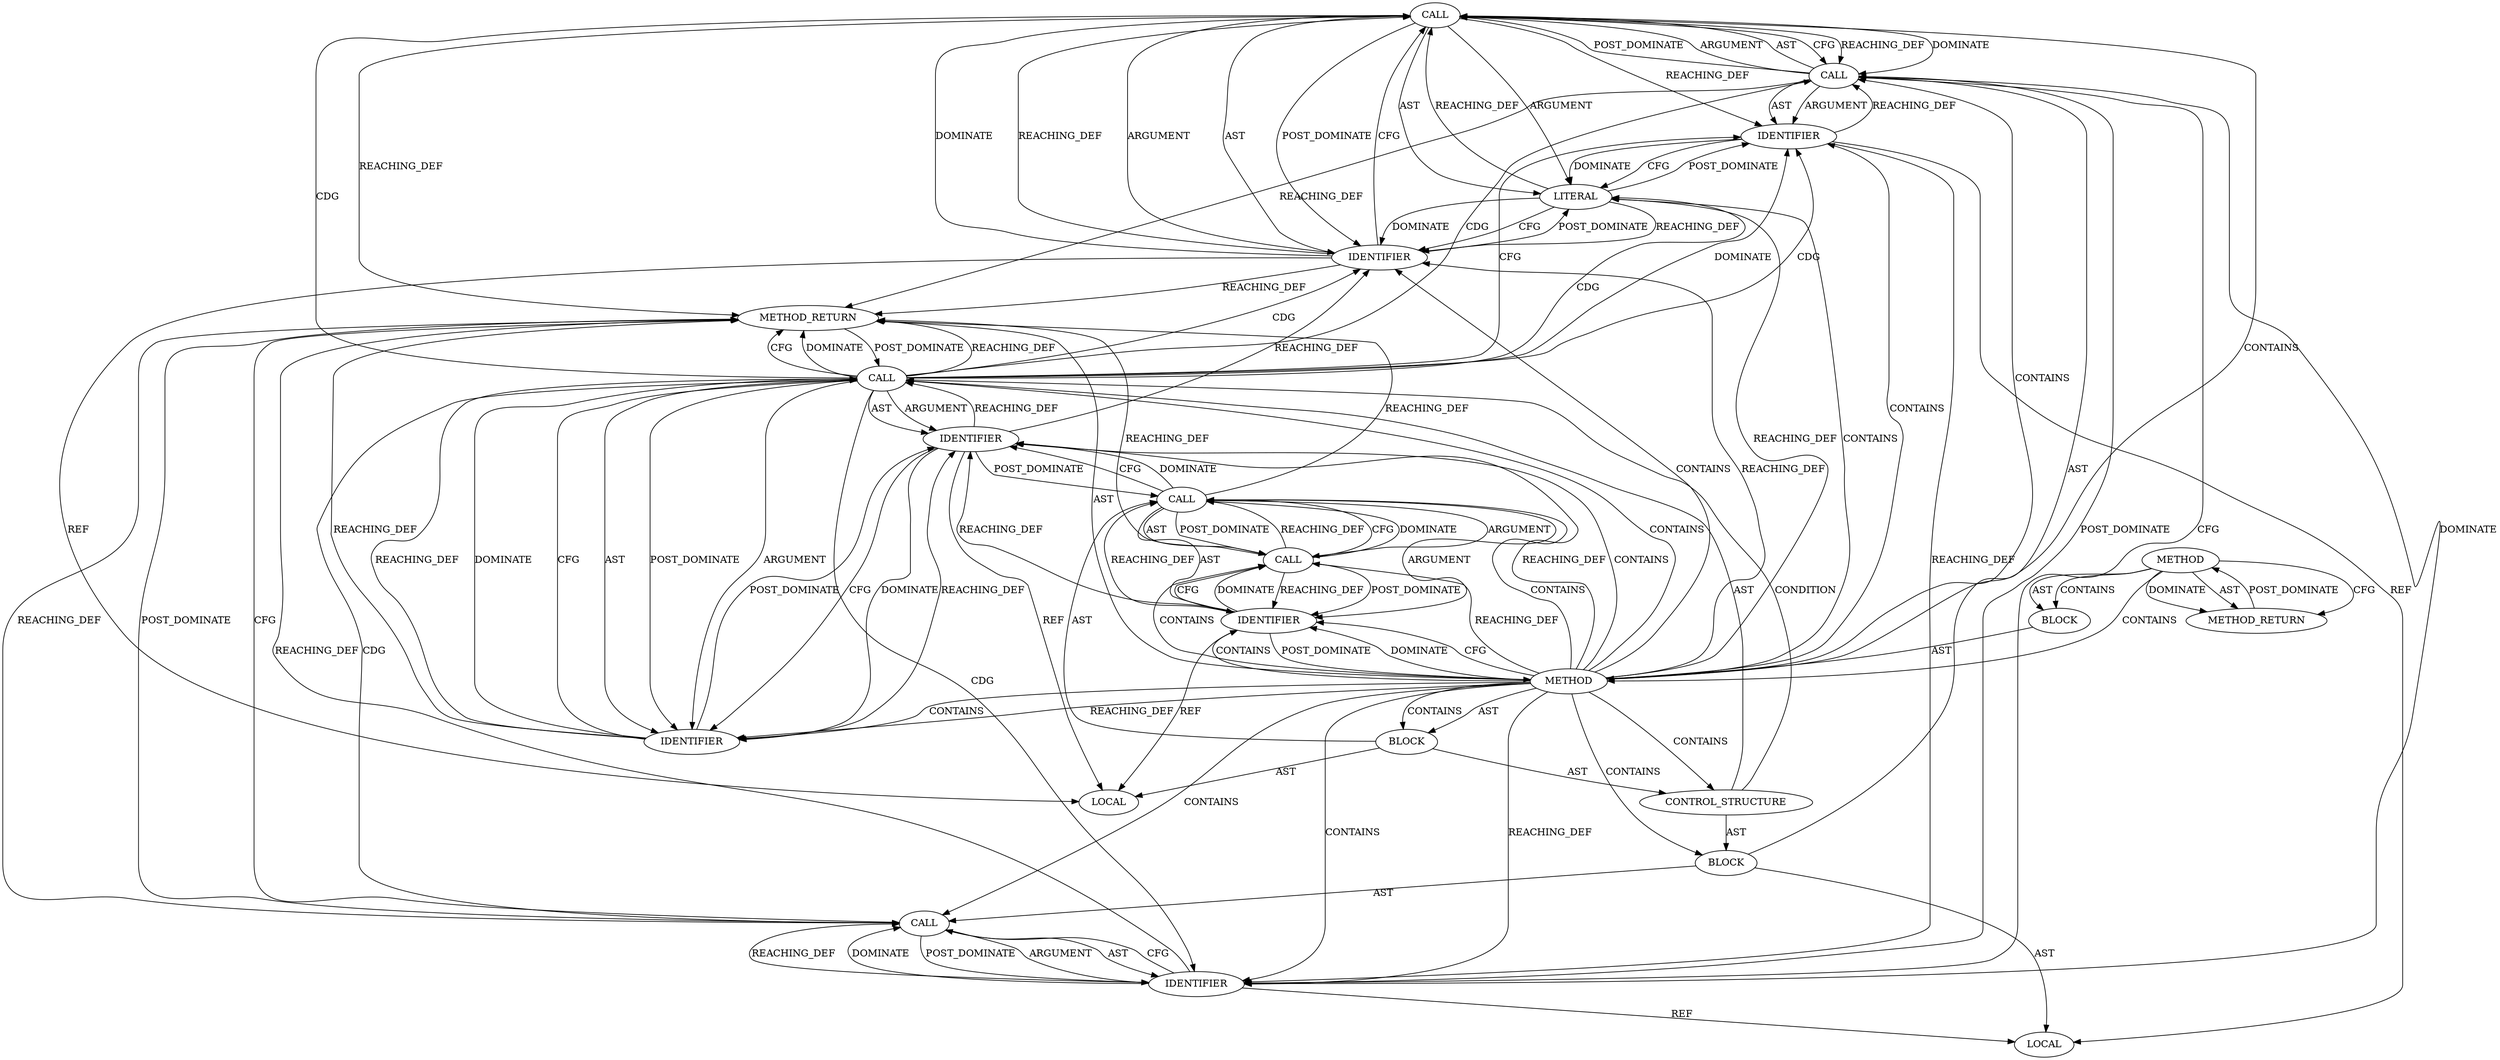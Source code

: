 digraph {
  22 [label=CALL ORDER=2 ARGUMENT_INDEX=2 CODE="2*x" COLUMN_NUMBER=10 METHOD_FULL_NAME="<operator>.multiplication" LINE_NUMBER=4 TYPE_FULL_NAME="<empty>" DISPATCH_TYPE="STATIC_DISPATCH" SIGNATURE="" NAME="<operator>.multiplication"]
  20 [label=CALL ORDER=2 ARGUMENT_INDEX=-1 CODE="y = 2*x" COLUMN_NUMBER=6 METHOD_FULL_NAME="<operator>.assignment" LINE_NUMBER=4 TYPE_FULL_NAME="<empty>" DISPATCH_TYPE="STATIC_DISPATCH" SIGNATURE="" NAME="<operator>.assignment"]
  15 [label=CALL ORDER=1 ARGUMENT_INDEX=-1 CODE="x < MAX" COLUMN_NUMBER=6 METHOD_FULL_NAME="<operator>.lessThan" LINE_NUMBER=3 TYPE_FULL_NAME="<empty>" DISPATCH_TYPE="STATIC_DISPATCH" SIGNATURE="" NAME="<operator>.lessThan"]
  24 [label=IDENTIFIER ORDER=2 ARGUMENT_INDEX=2 CODE="x" COLUMN_NUMBER=12 LINE_NUMBER=4 TYPE_FULL_NAME="int" NAME="x"]
  18 [label=BLOCK ORDER=2 ARGUMENT_INDEX=-1 CODE="{
	int y = 2*x;
	sink(y);
  }" COLUMN_NUMBER=15 LINE_NUMBER=3 TYPE_FULL_NAME="void"]
  23 [label=LITERAL ORDER=1 ARGUMENT_INDEX=1 CODE="2" COLUMN_NUMBER=10 LINE_NUMBER=4 TYPE_FULL_NAME="int"]
  26 [label=IDENTIFIER ORDER=1 ARGUMENT_INDEX=1 CODE="y" COLUMN_NUMBER=7 LINE_NUMBER=5 TYPE_FULL_NAME="int" NAME="y"]
  13 [label=CALL ORDER=2 ARGUMENT_INDEX=2 CODE="source()" COLUMN_NUMBER=11 METHOD_FULL_NAME="source" LINE_NUMBER=2 TYPE_FULL_NAME="<empty>" DISPATCH_TYPE="STATIC_DISPATCH" SIGNATURE="" NAME="source"]
  25 [label=CALL ORDER=3 ARGUMENT_INDEX=-1 CODE="sink(y)" COLUMN_NUMBER=2 METHOD_FULL_NAME="sink" LINE_NUMBER=5 TYPE_FULL_NAME="<empty>" DISPATCH_TYPE="STATIC_DISPATCH" SIGNATURE="" NAME="sink"]
  7 [label=BLOCK ORDER=1 ARGUMENT_INDEX=-1 CODE="<empty>" COLUMN_NUMBER=1 LINE_NUMBER=1 TYPE_FULL_NAME="ANY"]
  9 [label=BLOCK ORDER=1 ARGUMENT_INDEX=-1 CODE="{
  int x = source();
  if(x < MAX) {
	int y = 2*x;
	sink(y);
  }
}" COLUMN_NUMBER=13 LINE_NUMBER=1 TYPE_FULL_NAME="void"]
  12 [label=IDENTIFIER ORDER=1 ARGUMENT_INDEX=1 CODE="x" COLUMN_NUMBER=7 LINE_NUMBER=2 TYPE_FULL_NAME="int" NAME="x"]
  10 [label=LOCAL ORDER=1 CODE="int x" COLUMN_NUMBER=7 LINE_NUMBER=2 TYPE_FULL_NAME="int" NAME="x"]
  17 [label=IDENTIFIER ORDER=2 ARGUMENT_INDEX=2 CODE="MAX" COLUMN_NUMBER=10 LINE_NUMBER=3 TYPE_FULL_NAME="ANY" NAME="MAX"]
  16 [label=IDENTIFIER ORDER=1 ARGUMENT_INDEX=1 CODE="x" COLUMN_NUMBER=6 LINE_NUMBER=3 TYPE_FULL_NAME="int" NAME="x"]
  11 [label=CALL ORDER=2 ARGUMENT_INDEX=-1 CODE="x = source()" COLUMN_NUMBER=7 METHOD_FULL_NAME="<operator>.assignment" LINE_NUMBER=2 TYPE_FULL_NAME="<empty>" DISPATCH_TYPE="STATIC_DISPATCH" SIGNATURE="" NAME="<operator>.assignment"]
  8 [label=METHOD COLUMN_NUMBER=1 LINE_NUMBER=1 COLUMN_NUMBER_END=1 IS_EXTERNAL=false SIGNATURE="void foo ()" NAME="foo" AST_PARENT_TYPE="TYPE_DECL" AST_PARENT_FULL_NAME="test.c:<global>" ORDER=1 CODE="void foo () {
  int x = source();
  if(x < MAX) {
	int y = 2*x;
	sink(y);
  }
}" FULL_NAME="foo" LINE_NUMBER_END=7 FILENAME="test.c"]
  27 [label=METHOD_RETURN ORDER=2 CODE="RET" COLUMN_NUMBER=1 LINE_NUMBER=1 TYPE_FULL_NAME="void" EVALUATION_STRATEGY="BY_VALUE"]
  19 [label=LOCAL ORDER=1 CODE="int y" COLUMN_NUMBER=6 LINE_NUMBER=4 TYPE_FULL_NAME="int" NAME="y"]
  21 [label=IDENTIFIER ORDER=1 ARGUMENT_INDEX=1 CODE="y" COLUMN_NUMBER=6 LINE_NUMBER=4 TYPE_FULL_NAME="int" NAME="y"]
  29 [label=METHOD_RETURN ORDER=2 CODE="RET" COLUMN_NUMBER=1 LINE_NUMBER=1 TYPE_FULL_NAME="ANY" EVALUATION_STRATEGY="BY_VALUE"]
  14 [label=CONTROL_STRUCTURE CONTROL_STRUCTURE_TYPE="IF" ORDER=3 PARSER_TYPE_NAME="CASTIfStatement" ARGUMENT_INDEX=-1 CODE="if (x < MAX)" COLUMN_NUMBER=3 LINE_NUMBER=3]
  6 [label=METHOD COLUMN_NUMBER=1 LINE_NUMBER=1 COLUMN_NUMBER_END=1 IS_EXTERNAL=false SIGNATURE="" NAME="<global>" AST_PARENT_TYPE="TYPE_DECL" AST_PARENT_FULL_NAME="test.c:<global>" ORDER=1 CODE="<global>" FULL_NAME="test.c:<global>" LINE_NUMBER_END=7 FILENAME="test.c"]
  9 -> 14 [label=AST ]
  14 -> 15 [label=CONDITION ]
  22 -> 20 [label=CFG ]
  6 -> 29 [label=CFG ]
  24 -> 22 [label=CFG ]
  26 -> 25 [label=CFG ]
  15 -> 16 [label=AST ]
  6 -> 7 [label=CONTAINS ]
  13 -> 11 [label=REACHING_DEF VARIABLE="source()"]
  25 -> 27 [label=CFG ]
  25 -> 27 [label=REACHING_DEF VARIABLE="sink(y)"]
  16 -> 15 [label=REACHING_DEF VARIABLE="x"]
  8 -> 15 [label=CONTAINS ]
  27 -> 15 [label=POST_DOMINATE ]
  15 -> 23 [label=CDG ]
  8 -> 26 [label=CONTAINS ]
  15 -> 16 [label=ARGUMENT ]
  23 -> 21 [label=POST_DOMINATE ]
  21 -> 26 [label=REACHING_DEF VARIABLE="y"]
  21 -> 20 [label=REACHING_DEF VARIABLE="y"]
  8 -> 25 [label=CONTAINS ]
  13 -> 12 [label=REACHING_DEF VARIABLE="source()"]
  24 -> 23 [label=POST_DOMINATE ]
  21 -> 23 [label=CFG ]
  15 -> 17 [label=AST ]
  8 -> 11 [label=CONTAINS ]
  8 -> 12 [label=DOMINATE ]
  20 -> 26 [label=CFG ]
  8 -> 24 [label=REACHING_DEF VARIABLE=""]
  8 -> 20 [label=CONTAINS ]
  8 -> 16 [label=REACHING_DEF VARIABLE=""]
  21 -> 23 [label=DOMINATE ]
  11 -> 16 [label=CFG ]
  8 -> 9 [label=CONTAINS ]
  13 -> 11 [label=CFG ]
  21 -> 19 [label=REF ]
  11 -> 13 [label=ARGUMENT ]
  15 -> 26 [label=CDG ]
  18 -> 19 [label=AST ]
  17 -> 15 [label=REACHING_DEF VARIABLE="MAX"]
  29 -> 6 [label=POST_DOMINATE ]
  6 -> 29 [label=DOMINATE ]
  12 -> 13 [label=CFG ]
  24 -> 22 [label=DOMINATE ]
  14 -> 18 [label=AST ]
  11 -> 27 [label=REACHING_DEF VARIABLE="x = source()"]
  8 -> 16 [label=CONTAINS ]
  12 -> 16 [label=REACHING_DEF VARIABLE="x"]
  24 -> 22 [label=REACHING_DEF VARIABLE="x"]
  8 -> 21 [label=CONTAINS ]
  12 -> 8 [label=POST_DOMINATE ]
  15 -> 27 [label=REACHING_DEF VARIABLE="x < MAX"]
  18 -> 25 [label=AST ]
  8 -> 27 [label=AST ]
  8 -> 26 [label=REACHING_DEF VARIABLE=""]
  26 -> 19 [label=REF ]
  22 -> 20 [label=REACHING_DEF VARIABLE="2*x"]
  6 -> 7 [label=AST ]
  8 -> 13 [label=REACHING_DEF VARIABLE=""]
  16 -> 17 [label=DOMINATE ]
  27 -> 25 [label=POST_DOMINATE ]
  13 -> 11 [label=DOMINATE ]
  16 -> 11 [label=POST_DOMINATE ]
  22 -> 23 [label=AST ]
  15 -> 21 [label=CDG ]
  24 -> 27 [label=REACHING_DEF VARIABLE="x"]
  20 -> 27 [label=REACHING_DEF VARIABLE="y = 2*x"]
  8 -> 9 [label=AST ]
  15 -> 24 [label=CDG ]
  17 -> 15 [label=CFG ]
  11 -> 12 [label=ARGUMENT ]
  20 -> 22 [label=POST_DOMINATE ]
  12 -> 13 [label=DOMINATE ]
  14 -> 15 [label=AST ]
  17 -> 16 [label=REACHING_DEF VARIABLE="MAX"]
  16 -> 17 [label=CFG ]
  8 -> 14 [label=CONTAINS ]
  8 -> 17 [label=REACHING_DEF VARIABLE=""]
  11 -> 13 [label=AST ]
  12 -> 11 [label=REACHING_DEF VARIABLE="x"]
  22 -> 21 [label=REACHING_DEF VARIABLE="2*x"]
  15 -> 17 [label=POST_DOMINATE ]
  20 -> 21 [label=AST ]
  26 -> 25 [label=REACHING_DEF VARIABLE="y"]
  8 -> 12 [label=CFG ]
  7 -> 8 [label=AST ]
  26 -> 27 [label=REACHING_DEF VARIABLE="y"]
  8 -> 18 [label=CONTAINS ]
  24 -> 10 [label=REF ]
  22 -> 24 [label=ARGUMENT ]
  8 -> 17 [label=CONTAINS ]
  22 -> 20 [label=DOMINATE ]
  23 -> 24 [label=REACHING_DEF VARIABLE="2"]
  22 -> 27 [label=REACHING_DEF VARIABLE="2*x"]
  26 -> 20 [label=POST_DOMINATE ]
  17 -> 16 [label=POST_DOMINATE ]
  9 -> 11 [label=AST ]
  20 -> 22 [label=ARGUMENT ]
  22 -> 23 [label=ARGUMENT ]
  6 -> 29 [label=AST ]
  18 -> 20 [label=AST ]
  11 -> 12 [label=AST ]
  17 -> 15 [label=DOMINATE ]
  22 -> 24 [label=AST ]
  15 -> 20 [label=CDG ]
  15 -> 25 [label=CDG ]
  8 -> 23 [label=CONTAINS ]
  16 -> 24 [label=REACHING_DEF VARIABLE="x"]
  20 -> 22 [label=AST ]
  22 -> 24 [label=POST_DOMINATE ]
  9 -> 10 [label=AST ]
  13 -> 27 [label=REACHING_DEF VARIABLE="source()"]
  23 -> 24 [label=DOMINATE ]
  15 -> 27 [label=CFG ]
  15 -> 21 [label=CFG ]
  8 -> 12 [label=CONTAINS ]
  23 -> 24 [label=CFG ]
  8 -> 23 [label=REACHING_DEF VARIABLE=""]
  8 -> 22 [label=CONTAINS ]
  20 -> 26 [label=DOMINATE ]
  23 -> 22 [label=REACHING_DEF VARIABLE="2"]
  15 -> 21 [label=DOMINATE ]
  8 -> 13 [label=CONTAINS ]
  15 -> 27 [label=DOMINATE ]
  8 -> 24 [label=CONTAINS ]
  17 -> 27 [label=REACHING_DEF VARIABLE="MAX"]
  26 -> 25 [label=DOMINATE ]
  13 -> 12 [label=POST_DOMINATE ]
  12 -> 10 [label=REF ]
  25 -> 26 [label=POST_DOMINATE ]
  15 -> 22 [label=CDG ]
  25 -> 26 [label=AST ]
  11 -> 13 [label=POST_DOMINATE ]
  15 -> 17 [label=ARGUMENT ]
  25 -> 26 [label=ARGUMENT ]
  16 -> 10 [label=REF ]
  20 -> 21 [label=ARGUMENT ]
  6 -> 8 [label=CONTAINS ]
  11 -> 16 [label=DOMINATE ]
}

